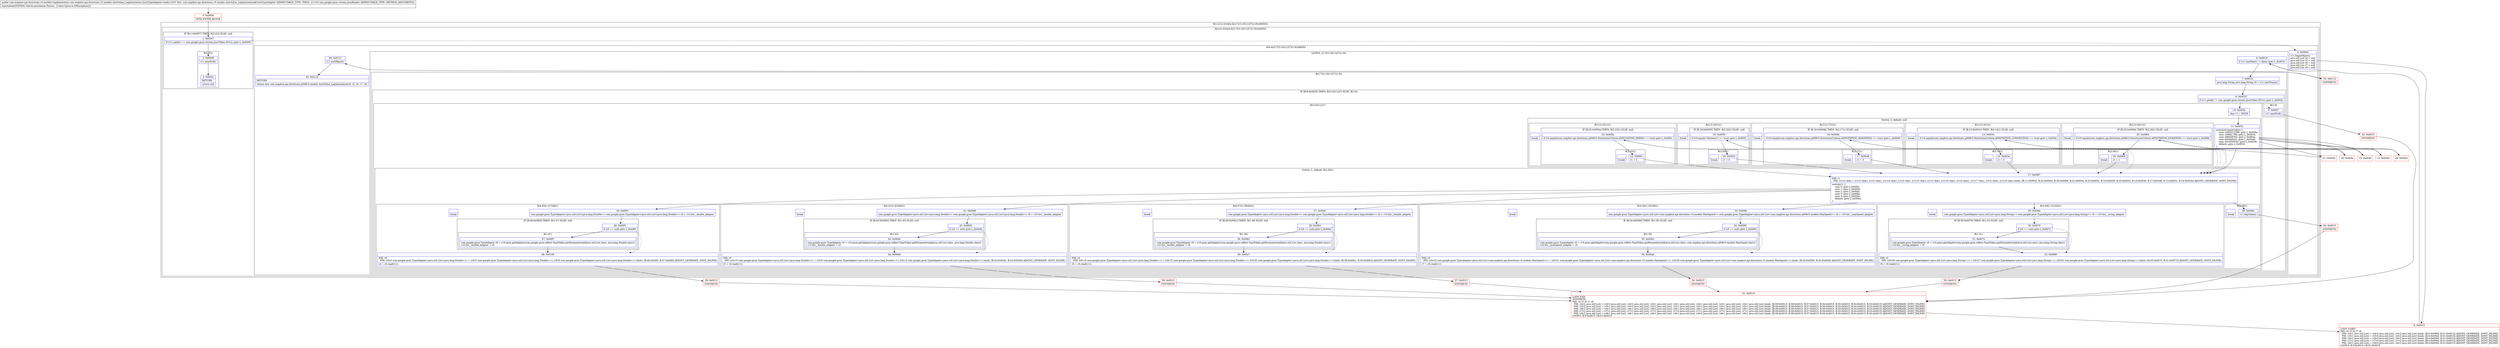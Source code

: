 digraph "CFG forcom.mapbox.api.directions.v5.models.AutoValue_LegAnnotation.GsonTypeAdapter.read(Lcom\/google\/gson\/stream\/JsonReader;)Lcom\/mapbox\/api\/directions\/v5\/models\/LegAnnotation;" {
subgraph cluster_Region_625394050 {
label = "R(1:(2:(2:2|3)|(4:4|(2:7|(3:10|11|27)(1:9))|49|50)))";
node [shape=record,color=blue];
subgraph cluster_Region_1491733483 {
label = "R(2:(2:2|3)|(4:4|(2:7|(3:10|11|27)(1:9))|49|50))";
node [shape=record,color=blue];
subgraph cluster_IfRegion_1182955731 {
label = "IF [B:1:0x0007] THEN: R(2:2|3) ELSE: null";
node [shape=record,color=blue];
Node_1 [shape=record,label="{1\:\ 0x0007|if (r11.peek() == com.google.gson.stream.JsonToken.NULL) goto L_0x0009\l}"];
subgraph cluster_Region_200522157 {
label = "R(2:2|3)";
node [shape=record,color=blue];
Node_2 [shape=record,label="{2\:\ 0x0009|r11.nextNull()\l}"];
Node_3 [shape=record,label="{3\:\ 0x000c|RETURN\l|return null\l}"];
}
}
subgraph cluster_Region_1001149373 {
label = "R(4:4|(2:7|(3:10|11|27)(1:9))|49|50)";
node [shape=record,color=blue];
Node_4 [shape=record,label="{4\:\ 0x000d|r11.beginObject()\ljava.util.List r4 = null\ljava.util.List r5 = null\ljava.util.List r6 = null\ljava.util.List r7 = null\ljava.util.List r8 = null\l}"];
subgraph cluster_LoopRegion_413807488 {
label = "LOOP:0: (2:7|(3:10|11|27)(1:9))";
node [shape=record,color=blue];
Node_6 [shape=record,label="{6\:\ 0x0019|if (r11.hasNext() != false) goto L_0x001b\l}"];
subgraph cluster_Region_1268604695 {
label = "R(2:7|(3:10|11|27)(1:9))";
node [shape=record,color=blue];
Node_7 [shape=record,label="{7\:\ 0x001b|java.lang.String java.lang.String r0 = r11.nextName()\l}"];
subgraph cluster_IfRegion_278382125 {
label = "IF [B:8:0x0025] THEN: R(3:10|11|27) ELSE: R(1:9)";
node [shape=record,color=blue];
Node_8 [shape=record,label="{8\:\ 0x0025|if (r11.peek() != com.google.gson.stream.JsonToken.NULL) goto L_0x002b\l}"];
subgraph cluster_Region_1605780606 {
label = "R(3:10|11|27)";
node [shape=record,color=blue];
Node_10 [shape=record,label="{10\:\ 0x002b|char r1 = 65535\l}"];
subgraph cluster_SwitchRegion_1107216067 {
label = "Switch: 5, default: null";
node [shape=record,color=blue];
Node_11 [shape=record,label="{11\:\ 0x0032|switch(r0.hashCode()) \{\l    case \-1992012396: goto L_0x005e;\l    case 109641799: goto L_0x0054;\l    case 288459765: goto L_0x004a;\l    case 426449251: goto L_0x0040;\l    case 1616533543: goto L_0x0036;\l    default: goto L_0x0035;\l\}\l}"];
subgraph cluster_Region_1158045708 {
label = "R(2:(2:26|1)|1)";
node [shape=record,color=blue];
subgraph cluster_IfRegion_1443810437 {
label = "IF [B:25:0x0064] THEN: R(2:26|1) ELSE: null";
node [shape=record,color=blue];
Node_25 [shape=record,label="{25\:\ 0x0064|if (r0.equals(com.mapbox.api.directions.p008v5.DirectionsCriteria.ANNOTATION_DURATION) == true) goto L_0x0066\l}"];
subgraph cluster_Region_1178593293 {
label = "R(2:26|1)";
node [shape=record,color=blue];
Node_26 [shape=record,label="{26\:\ 0x0066|r1 = 1\l}"];
Node_InsnContainer_1395562448 [shape=record,label="{|break\l}"];
}
}
Node_InsnContainer_449939462 [shape=record,label="{|break\l}"];
}
subgraph cluster_Region_886670303 {
label = "R(2:(2:23|1)|1)";
node [shape=record,color=blue];
subgraph cluster_IfRegion_1970092927 {
label = "IF [B:22:0x005a] THEN: R(2:23|1) ELSE: null";
node [shape=record,color=blue];
Node_22 [shape=record,label="{22\:\ 0x005a|if (r0.equals(com.mapbox.api.directions.p008v5.DirectionsCriteria.ANNOTATION_SPEED) == true) goto L_0x005c\l}"];
subgraph cluster_Region_283279499 {
label = "R(2:23|1)";
node [shape=record,color=blue];
Node_23 [shape=record,label="{23\:\ 0x005c|r1 = 2\l}"];
Node_InsnContainer_1110020936 [shape=record,label="{|break\l}"];
}
}
Node_InsnContainer_1696472266 [shape=record,label="{|break\l}"];
}
subgraph cluster_Region_1931028951 {
label = "R(2:(2:20|1)|1)";
node [shape=record,color=blue];
subgraph cluster_IfRegion_1420408610 {
label = "IF [B:19:0x0050] THEN: R(2:20|1) ELSE: null";
node [shape=record,color=blue];
Node_19 [shape=record,label="{19\:\ 0x0050|if (r0.equals(\"distance\") == true) goto L_0x0052\l}"];
subgraph cluster_Region_848425495 {
label = "R(2:20|1)";
node [shape=record,color=blue];
Node_20 [shape=record,label="{20\:\ 0x0052|r1 = 0\l}"];
Node_InsnContainer_195468048 [shape=record,label="{|break\l}"];
}
}
Node_InsnContainer_85719807 [shape=record,label="{|break\l}"];
}
subgraph cluster_Region_284577498 {
label = "R(2:(2:17|1)|1)";
node [shape=record,color=blue];
subgraph cluster_IfRegion_1666628522 {
label = "IF [B:16:0x0046] THEN: R(2:17|1) ELSE: null";
node [shape=record,color=blue];
Node_16 [shape=record,label="{16\:\ 0x0046|if (r0.equals(com.mapbox.api.directions.p008v5.DirectionsCriteria.ANNOTATION_MAXSPEED) == true) goto L_0x0048\l}"];
subgraph cluster_Region_1600771471 {
label = "R(2:17|1)";
node [shape=record,color=blue];
Node_17 [shape=record,label="{17\:\ 0x0048|r1 = 3\l}"];
Node_InsnContainer_706448002 [shape=record,label="{|break\l}"];
}
}
Node_InsnContainer_358283978 [shape=record,label="{|break\l}"];
}
subgraph cluster_Region_1330390684 {
label = "R(2:(2:14|1)|1)";
node [shape=record,color=blue];
subgraph cluster_IfRegion_1125919137 {
label = "IF [B:13:0x003c] THEN: R(2:14|1) ELSE: null";
node [shape=record,color=blue];
Node_13 [shape=record,label="{13\:\ 0x003c|if (r0.equals(com.mapbox.api.directions.p008v5.DirectionsCriteria.ANNOTATION_CONGESTION) == true) goto L_0x003e\l}"];
subgraph cluster_Region_1722753519 {
label = "R(2:14|1)";
node [shape=record,color=blue];
Node_14 [shape=record,label="{14\:\ 0x003e|r1 = 4\l}"];
Node_InsnContainer_1835938097 [shape=record,label="{|break\l}"];
}
}
Node_InsnContainer_458750340 [shape=record,label="{|break\l}"];
}
}
subgraph cluster_SwitchRegion_1649214313 {
label = "Switch: 5, default: R(2:28|1)";
node [shape=record,color=blue];
Node_27 [shape=record,label="{27\:\ 0x0067|PHI: r1 \l  PHI: (r1v3 char) = (r1v2 char), (r1v2 char), (r1v14 char), (r1v2 char), (r1v15 char), (r1v2 char), (r1v16 char), (r1v2 char), (r1v17 char), (r1v2 char), (r1v18 char) binds: [B:11:0x0032, B:25:0x0064, B:26:0x0066, B:22:0x005a, B:23:0x005c, B:19:0x0050, B:20:0x0052, B:16:0x0046, B:17:0x0048, B:13:0x003c, B:14:0x003e] A[DONT_GENERATE, DONT_INLINE]\l|switch(r1) \{\l    case 0: goto L_0x00f1;\l    case 1: goto L_0x00d0;\l    case 2: goto L_0x00af;\l    case 3: goto L_0x008e;\l    case 4: goto L_0x006e;\l    default: goto L_0x006a;\l\}\l}"];
subgraph cluster_Region_1501439677 {
label = "R(4:45|(1:47)|48|1)";
node [shape=record,color=blue];
Node_45 [shape=record,label="{45\:\ 0x00f1|com.google.gson.TypeAdapter\<java.util.List\<java.lang.Double\>\> com.google.gson.TypeAdapter\<java.util.List\<java.lang.Double\>\> r0 = r10.list__double_adapter\l}"];
subgraph cluster_IfRegion_1311061921 {
label = "IF [B:46:0x00f3] THEN: R(1:47) ELSE: null";
node [shape=record,color=blue];
Node_46 [shape=record,label="{46\:\ 0x00f3|if (r0 == null) goto L_0x00f5\l}"];
subgraph cluster_Region_1609651325 {
label = "R(1:47)";
node [shape=record,color=blue];
Node_47 [shape=record,label="{47\:\ 0x00f5|com.google.gson.TypeAdapter r0 = r10.gson.getAdapter(com.google.gson.reflect.TypeToken.getParameterized(java.util.List.class, java.lang.Double.class))\lr10.list__double_adapter = r0\l}"];
}
}
Node_48 [shape=record,label="{48\:\ 0x0109|PHI: r0 \l  PHI: (r0v4 com.google.gson.TypeAdapter\<java.util.List\<java.lang.Double\>\>) = (r0v3 com.google.gson.TypeAdapter\<java.util.List\<java.lang.Double\>\>), (r0v8 com.google.gson.TypeAdapter\<java.util.List\<java.lang.Double\>\>) binds: [B:46:0x00f3, B:47:0x00f5] A[DONT_GENERATE, DONT_INLINE]\l|r4 = r0.read(r11)\l}"];
Node_InsnContainer_1503251598 [shape=record,label="{|break\l}"];
}
subgraph cluster_Region_591789843 {
label = "R(4:41|(1:43)|44|1)";
node [shape=record,color=blue];
Node_41 [shape=record,label="{41\:\ 0x00d0|com.google.gson.TypeAdapter\<java.util.List\<java.lang.Double\>\> com.google.gson.TypeAdapter\<java.util.List\<java.lang.Double\>\> r0 = r10.list__double_adapter\l}"];
subgraph cluster_IfRegion_1539752146 {
label = "IF [B:42:0x00d2] THEN: R(1:43) ELSE: null";
node [shape=record,color=blue];
Node_42 [shape=record,label="{42\:\ 0x00d2|if (r0 == null) goto L_0x00d4\l}"];
subgraph cluster_Region_1360709587 {
label = "R(1:43)";
node [shape=record,color=blue];
Node_43 [shape=record,label="{43\:\ 0x00d4|com.google.gson.TypeAdapter r0 = r10.gson.getAdapter(com.google.gson.reflect.TypeToken.getParameterized(java.util.List.class, java.lang.Double.class))\lr10.list__double_adapter = r0\l}"];
}
}
Node_44 [shape=record,label="{44\:\ 0x00e8|PHI: r0 \l  PHI: (r0v10 com.google.gson.TypeAdapter\<java.util.List\<java.lang.Double\>\>) = (r0v9 com.google.gson.TypeAdapter\<java.util.List\<java.lang.Double\>\>), (r0v14 com.google.gson.TypeAdapter\<java.util.List\<java.lang.Double\>\>) binds: [B:42:0x00d2, B:43:0x00d4] A[DONT_GENERATE, DONT_INLINE]\l|r5 = r0.read(r11)\l}"];
Node_InsnContainer_2010081767 [shape=record,label="{|break\l}"];
}
subgraph cluster_Region_916949470 {
label = "R(4:37|(1:39)|40|1)";
node [shape=record,color=blue];
Node_37 [shape=record,label="{37\:\ 0x00af|com.google.gson.TypeAdapter\<java.util.List\<java.lang.Double\>\> com.google.gson.TypeAdapter\<java.util.List\<java.lang.Double\>\> r0 = r10.list__double_adapter\l}"];
subgraph cluster_IfRegion_1774097213 {
label = "IF [B:38:0x00b1] THEN: R(1:39) ELSE: null";
node [shape=record,color=blue];
Node_38 [shape=record,label="{38\:\ 0x00b1|if (r0 == null) goto L_0x00b3\l}"];
subgraph cluster_Region_239150443 {
label = "R(1:39)";
node [shape=record,color=blue];
Node_39 [shape=record,label="{39\:\ 0x00b3|com.google.gson.TypeAdapter r0 = r10.gson.getAdapter(com.google.gson.reflect.TypeToken.getParameterized(java.util.List.class, java.lang.Double.class))\lr10.list__double_adapter = r0\l}"];
}
}
Node_40 [shape=record,label="{40\:\ 0x00c7|PHI: r0 \l  PHI: (r0v16 com.google.gson.TypeAdapter\<java.util.List\<java.lang.Double\>\>) = (r0v15 com.google.gson.TypeAdapter\<java.util.List\<java.lang.Double\>\>), (r0v20 com.google.gson.TypeAdapter\<java.util.List\<java.lang.Double\>\>) binds: [B:38:0x00b1, B:39:0x00b3] A[DONT_GENERATE, DONT_INLINE]\l|r6 = r0.read(r11)\l}"];
Node_InsnContainer_1806969238 [shape=record,label="{|break\l}"];
}
subgraph cluster_Region_1875842316 {
label = "R(4:33|(1:35)|36|1)";
node [shape=record,color=blue];
Node_33 [shape=record,label="{33\:\ 0x008e|com.google.gson.TypeAdapter\<java.util.List\<com.mapbox.api.directions.v5.models.MaxSpeed\>\> com.google.gson.TypeAdapter\<java.util.List\<com.mapbox.api.directions.p008v5.models.MaxSpeed\>\> r0 = r10.list__maxSpeed_adapter\l}"];
subgraph cluster_IfRegion_53508311 {
label = "IF [B:34:0x0090] THEN: R(1:35) ELSE: null";
node [shape=record,color=blue];
Node_34 [shape=record,label="{34\:\ 0x0090|if (r0 == null) goto L_0x0092\l}"];
subgraph cluster_Region_1855845766 {
label = "R(1:35)";
node [shape=record,color=blue];
Node_35 [shape=record,label="{35\:\ 0x0092|com.google.gson.TypeAdapter r0 = r10.gson.getAdapter(com.google.gson.reflect.TypeToken.getParameterized(java.util.List.class, com.mapbox.api.directions.p008v5.models.MaxSpeed.class))\lr10.list__maxSpeed_adapter = r0\l}"];
}
}
Node_36 [shape=record,label="{36\:\ 0x00a6|PHI: r0 \l  PHI: (r0v22 com.google.gson.TypeAdapter\<java.util.List\<com.mapbox.api.directions.v5.models.MaxSpeed\>\>) = (r0v21 com.google.gson.TypeAdapter\<java.util.List\<com.mapbox.api.directions.v5.models.MaxSpeed\>\>), (r0v26 com.google.gson.TypeAdapter\<java.util.List\<com.mapbox.api.directions.v5.models.MaxSpeed\>\>) binds: [B:34:0x0090, B:35:0x0092] A[DONT_GENERATE, DONT_INLINE]\l|r7 = r0.read(r11)\l}"];
Node_InsnContainer_1326147261 [shape=record,label="{|break\l}"];
}
subgraph cluster_Region_1194102150 {
label = "R(4:29|(1:31)|32|1)";
node [shape=record,color=blue];
Node_29 [shape=record,label="{29\:\ 0x006e|com.google.gson.TypeAdapter\<java.util.List\<java.lang.String\>\> com.google.gson.TypeAdapter\<java.util.List\<java.lang.String\>\> r0 = r10.list__string_adapter\l}"];
subgraph cluster_IfRegion_434578298 {
label = "IF [B:30:0x0070] THEN: R(1:31) ELSE: null";
node [shape=record,color=blue];
Node_30 [shape=record,label="{30\:\ 0x0070|if (r0 == null) goto L_0x0072\l}"];
subgraph cluster_Region_81624999 {
label = "R(1:31)";
node [shape=record,color=blue];
Node_31 [shape=record,label="{31\:\ 0x0072|com.google.gson.TypeAdapter r0 = r10.gson.getAdapter(com.google.gson.reflect.TypeToken.getParameterized(java.util.List.class, java.lang.String.class))\lr10.list__string_adapter = r0\l}"];
}
}
Node_32 [shape=record,label="{32\:\ 0x0086|PHI: r0 \l  PHI: (r0v28 com.google.gson.TypeAdapter\<java.util.List\<java.lang.String\>\>) = (r0v27 com.google.gson.TypeAdapter\<java.util.List\<java.lang.String\>\>), (r0v32 com.google.gson.TypeAdapter\<java.util.List\<java.lang.String\>\>) binds: [B:30:0x0070, B:31:0x0072] A[DONT_GENERATE, DONT_INLINE]\l|r8 = r0.read(r11)\l}"];
Node_InsnContainer_1491152494 [shape=record,label="{|break\l}"];
}
subgraph cluster_Region_1424880836 {
label = "R(2:28|1)";
node [shape=record,color=blue];
Node_28 [shape=record,label="{28\:\ 0x006a|r11.skipValue()\l}"];
Node_InsnContainer_517967702 [shape=record,label="{|break\l}"];
}
}
}
subgraph cluster_Region_183844030 {
label = "R(1:9)";
node [shape=record,color=blue];
Node_9 [shape=record,label="{9\:\ 0x0027|r11.nextNull()\l}"];
}
}
}
}
Node_49 [shape=record,label="{49\:\ 0x0112|r11.endObject()\l}"];
Node_50 [shape=record,label="{50\:\ 0x011b|RETURN\l|return new com.mapbox.api.directions.p008v5.models.AutoValue_LegAnnotation(r4, r5, r6, r7, r8)\l}"];
}
}
}
Node_0 [shape=record,color=red,label="{0\:\ 0x0000|MTH_ENTER_BLOCK\l}"];
Node_5 [shape=record,color=red,label="{5\:\ 0x0015|LOOP_START\lPHI: r4 r5 r6 r7 r8 \l  PHI: (r4v1 java.util.List) = (r4v0 java.util.List), (r4v2 java.util.List) binds: [B:4:0x000d, B:51:0x0015] A[DONT_GENERATE, DONT_INLINE]\l  PHI: (r5v1 java.util.List) = (r5v0 java.util.List), (r5v2 java.util.List) binds: [B:4:0x000d, B:51:0x0015] A[DONT_GENERATE, DONT_INLINE]\l  PHI: (r6v1 java.util.List) = (r6v0 java.util.List), (r6v2 java.util.List) binds: [B:4:0x000d, B:51:0x0015] A[DONT_GENERATE, DONT_INLINE]\l  PHI: (r7v1 java.util.List) = (r7v0 java.util.List), (r7v2 java.util.List) binds: [B:4:0x000d, B:51:0x0015] A[DONT_GENERATE, DONT_INLINE]\l  PHI: (r8v1 java.util.List) = (r8v0 java.util.List), (r8v2 java.util.List) binds: [B:4:0x000d, B:51:0x0015] A[DONT_GENERATE, DONT_INLINE]\lLOOP:0: B:5:0x0015\-\>B:51:0x0015\l}"];
Node_12 [shape=record,color=red,label="{12\:\ 0x0036}"];
Node_15 [shape=record,color=red,label="{15\:\ 0x0040}"];
Node_18 [shape=record,color=red,label="{18\:\ 0x004a}"];
Node_21 [shape=record,color=red,label="{21\:\ 0x0054}"];
Node_24 [shape=record,color=red,label="{24\:\ 0x005e}"];
Node_51 [shape=record,color=red,label="{51\:\ 0x0015|LOOP_END\lSYNTHETIC\lPHI: r4 r5 r6 r7 r8 \l  PHI: (r4v2 java.util.List) = (r4v3 java.util.List), (r4v1 java.util.List), (r4v1 java.util.List), (r4v1 java.util.List), (r4v1 java.util.List), (r4v1 java.util.List), (r4v1 java.util.List) binds: [B:59:0x0015, B:58:0x0015, B:57:0x0015, B:56:0x0015, B:55:0x0015, B:54:0x0015, B:53:0x0015] A[DONT_GENERATE, DONT_INLINE]\l  PHI: (r5v2 java.util.List) = (r5v1 java.util.List), (r5v3 java.util.List), (r5v1 java.util.List), (r5v1 java.util.List), (r5v1 java.util.List), (r5v1 java.util.List), (r5v1 java.util.List) binds: [B:59:0x0015, B:58:0x0015, B:57:0x0015, B:56:0x0015, B:55:0x0015, B:54:0x0015, B:53:0x0015] A[DONT_GENERATE, DONT_INLINE]\l  PHI: (r6v2 java.util.List) = (r6v1 java.util.List), (r6v1 java.util.List), (r6v3 java.util.List), (r6v1 java.util.List), (r6v1 java.util.List), (r6v1 java.util.List), (r6v1 java.util.List) binds: [B:59:0x0015, B:58:0x0015, B:57:0x0015, B:56:0x0015, B:55:0x0015, B:54:0x0015, B:53:0x0015] A[DONT_GENERATE, DONT_INLINE]\l  PHI: (r7v2 java.util.List) = (r7v1 java.util.List), (r7v1 java.util.List), (r7v1 java.util.List), (r7v3 java.util.List), (r7v1 java.util.List), (r7v1 java.util.List), (r7v1 java.util.List) binds: [B:59:0x0015, B:58:0x0015, B:57:0x0015, B:56:0x0015, B:55:0x0015, B:54:0x0015, B:53:0x0015] A[DONT_GENERATE, DONT_INLINE]\l  PHI: (r8v2 java.util.List) = (r8v1 java.util.List), (r8v1 java.util.List), (r8v1 java.util.List), (r8v1 java.util.List), (r8v3 java.util.List), (r8v1 java.util.List), (r8v1 java.util.List) binds: [B:59:0x0015, B:58:0x0015, B:57:0x0015, B:56:0x0015, B:55:0x0015, B:54:0x0015, B:53:0x0015] A[DONT_GENERATE, DONT_INLINE]\lLOOP:0: B:5:0x0015\-\>B:51:0x0015\l}"];
Node_52 [shape=record,color=red,label="{52\:\ 0x0112|SYNTHETIC\l}"];
Node_53 [shape=record,color=red,label="{53\:\ 0x0015|SYNTHETIC\l}"];
Node_54 [shape=record,color=red,label="{54\:\ 0x0015|SYNTHETIC\l}"];
Node_55 [shape=record,color=red,label="{55\:\ 0x0015|SYNTHETIC\l}"];
Node_56 [shape=record,color=red,label="{56\:\ 0x0015|SYNTHETIC\l}"];
Node_57 [shape=record,color=red,label="{57\:\ 0x0015|SYNTHETIC\l}"];
Node_58 [shape=record,color=red,label="{58\:\ 0x0015|SYNTHETIC\l}"];
Node_59 [shape=record,color=red,label="{59\:\ 0x0015|SYNTHETIC\l}"];
MethodNode[shape=record,label="{public com.mapbox.api.directions.v5.models.LegAnnotation com.mapbox.api.directions.v5.models.AutoValue_LegAnnotation.GsonTypeAdapter.read((r10v0 'this' com.mapbox.api.directions.v5.models.AutoValue_LegAnnotation$GsonTypeAdapter A[IMMUTABLE_TYPE, THIS]), (r11v0 com.google.gson.stream.JsonReader A[IMMUTABLE_TYPE, METHOD_ARGUMENT]))  | Annotation[SYSTEM, dalvik.annotation.Throws, \{value=[java.io.IOException]\}]\l}"];
MethodNode -> Node_0;
Node_1 -> Node_2;
Node_1 -> Node_4[style=dashed];
Node_2 -> Node_3;
Node_4 -> Node_5;
Node_6 -> Node_7;
Node_6 -> Node_52[style=dashed];
Node_7 -> Node_8;
Node_8 -> Node_9[style=dashed];
Node_8 -> Node_10;
Node_10 -> Node_11;
Node_11 -> Node_12;
Node_11 -> Node_15;
Node_11 -> Node_18;
Node_11 -> Node_21;
Node_11 -> Node_24;
Node_11 -> Node_27;
Node_25 -> Node_26;
Node_25 -> Node_27[style=dashed];
Node_26 -> Node_27;
Node_22 -> Node_23;
Node_22 -> Node_27[style=dashed];
Node_23 -> Node_27;
Node_19 -> Node_20;
Node_19 -> Node_27[style=dashed];
Node_20 -> Node_27;
Node_16 -> Node_17;
Node_16 -> Node_27[style=dashed];
Node_17 -> Node_27;
Node_13 -> Node_14;
Node_13 -> Node_27[style=dashed];
Node_14 -> Node_27;
Node_27 -> Node_28;
Node_27 -> Node_29;
Node_27 -> Node_33;
Node_27 -> Node_37;
Node_27 -> Node_41;
Node_27 -> Node_45;
Node_45 -> Node_46;
Node_46 -> Node_47;
Node_46 -> Node_48[style=dashed];
Node_47 -> Node_48;
Node_48 -> Node_59;
Node_41 -> Node_42;
Node_42 -> Node_43;
Node_42 -> Node_44[style=dashed];
Node_43 -> Node_44;
Node_44 -> Node_58;
Node_37 -> Node_38;
Node_38 -> Node_39;
Node_38 -> Node_40[style=dashed];
Node_39 -> Node_40;
Node_40 -> Node_57;
Node_33 -> Node_34;
Node_34 -> Node_35;
Node_34 -> Node_36[style=dashed];
Node_35 -> Node_36;
Node_36 -> Node_56;
Node_29 -> Node_30;
Node_30 -> Node_31;
Node_30 -> Node_32[style=dashed];
Node_31 -> Node_32;
Node_32 -> Node_55;
Node_28 -> Node_54;
Node_9 -> Node_53;
Node_49 -> Node_50;
Node_0 -> Node_1;
Node_5 -> Node_6;
Node_12 -> Node_13;
Node_15 -> Node_16;
Node_18 -> Node_19;
Node_21 -> Node_22;
Node_24 -> Node_25;
Node_51 -> Node_5;
Node_52 -> Node_49;
Node_53 -> Node_51;
Node_54 -> Node_51;
Node_55 -> Node_51;
Node_56 -> Node_51;
Node_57 -> Node_51;
Node_58 -> Node_51;
Node_59 -> Node_51;
}

